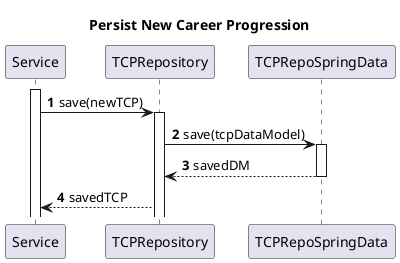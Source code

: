 @startuml SaveTCP
title Persist New Career Progression
autonumber

participant Service
participant TCPRepository
participant TCPRepoSpringData

activate Service
Service -> TCPRepository : save(newTCP)
activate TCPRepository
TCPRepository -> TCPRepoSpringData : save(tcpDataModel)
activate TCPRepoSpringData
TCPRepoSpringData --> TCPRepository : savedDM
deactivate TCPRepoSpringData
TCPRepository --> Service : savedTCP
@enduml
